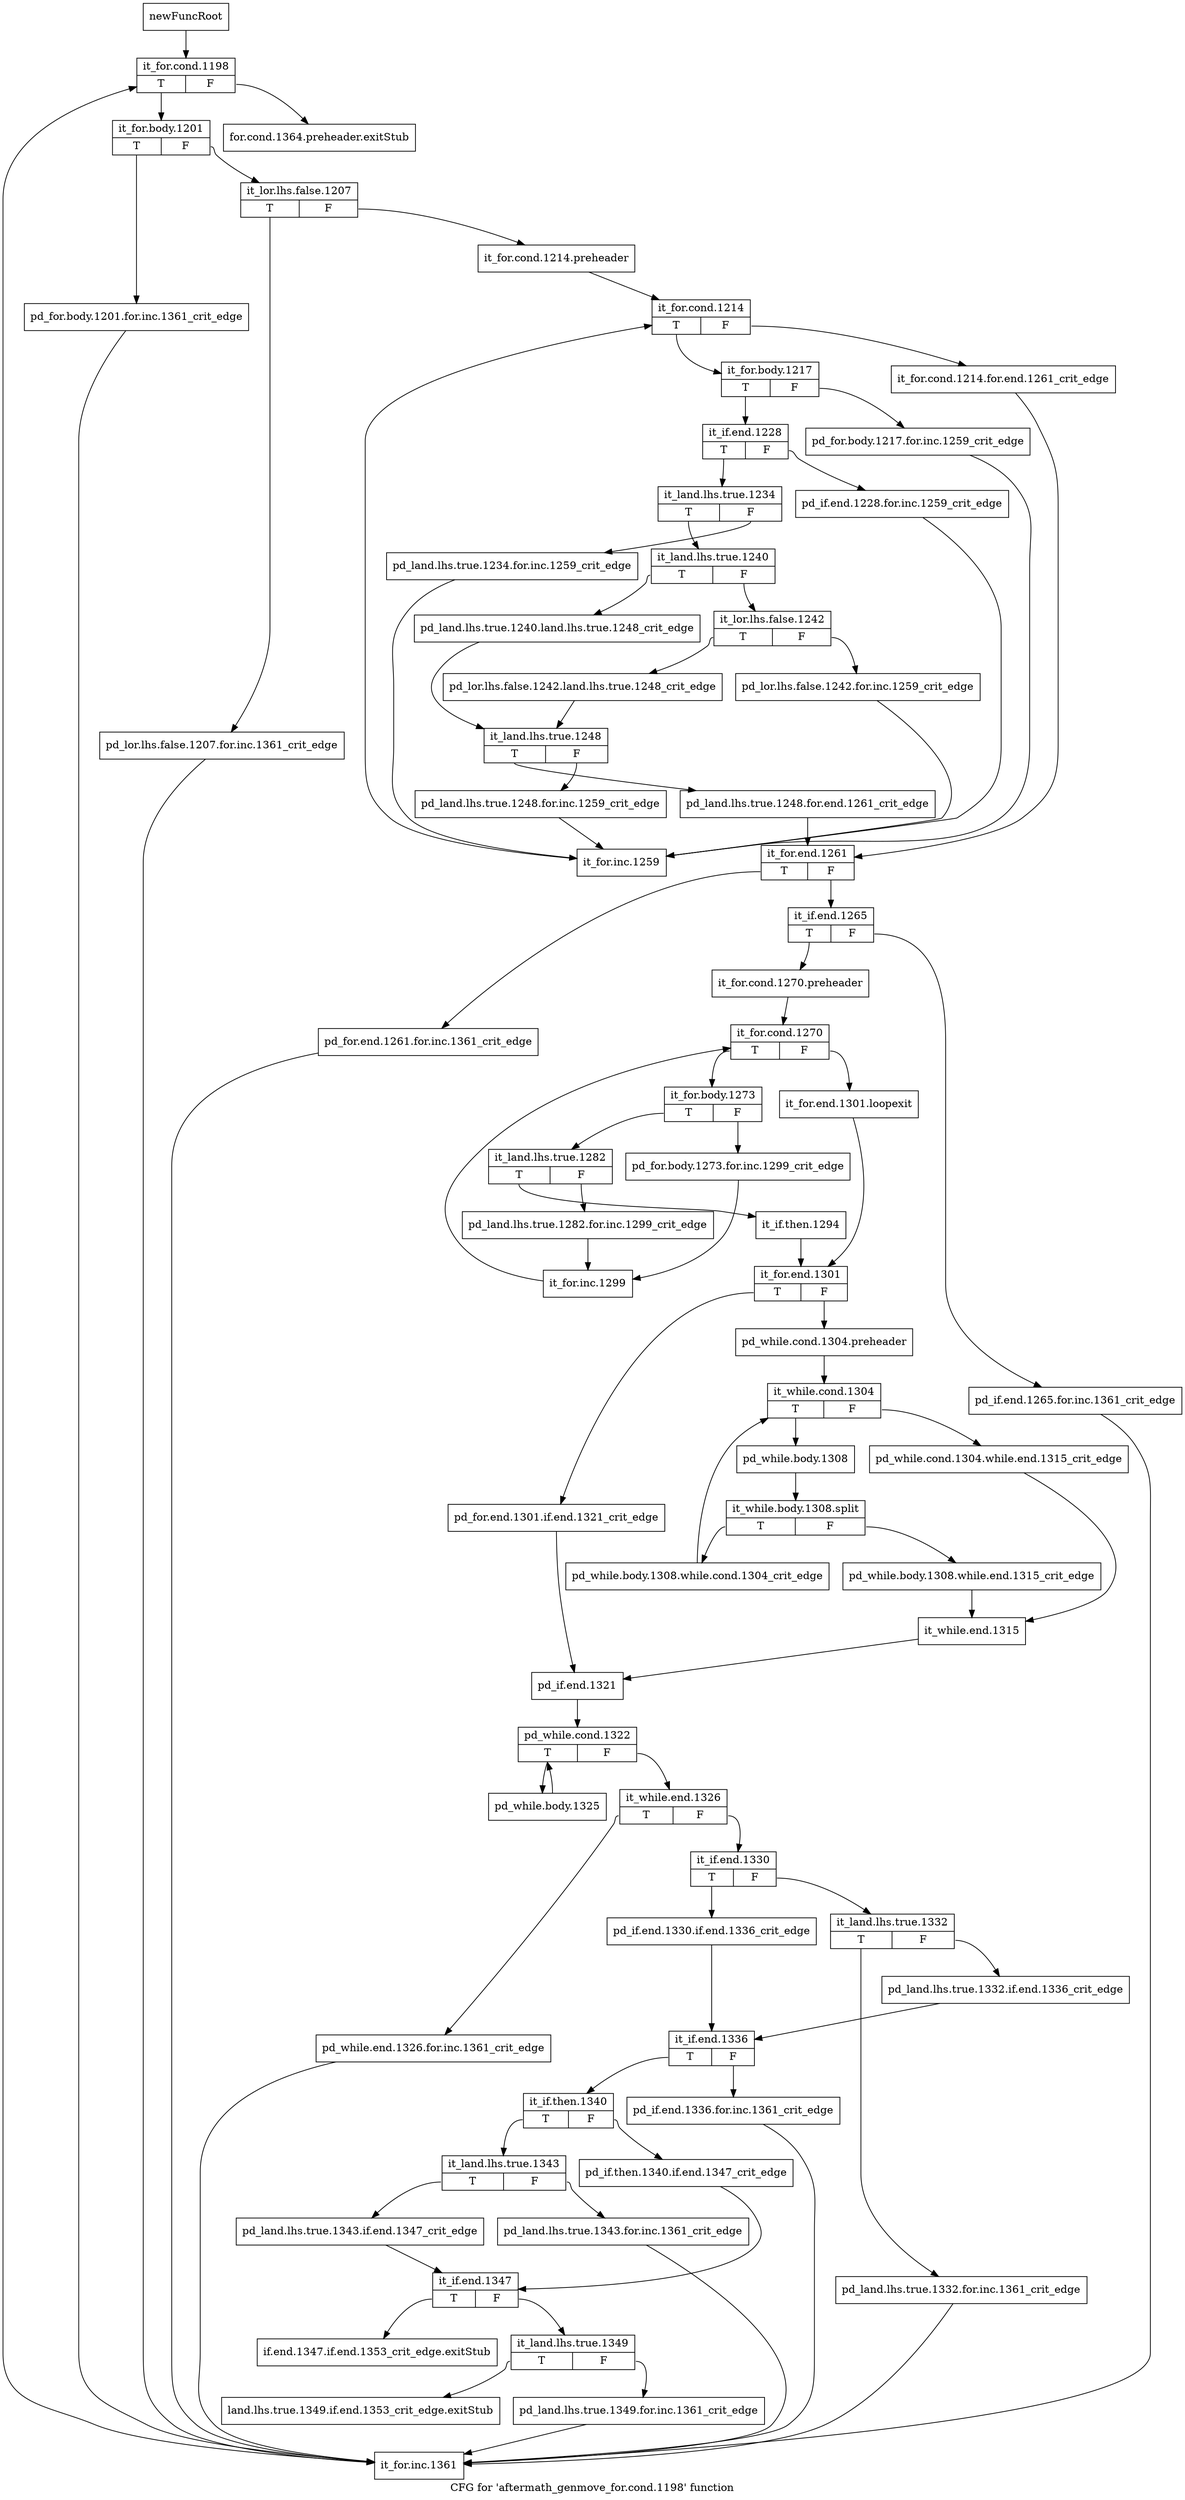 digraph "CFG for 'aftermath_genmove_for.cond.1198' function" {
	label="CFG for 'aftermath_genmove_for.cond.1198' function";

	Node0x334ed70 [shape=record,label="{newFuncRoot}"];
	Node0x334ed70 -> Node0x334eeb0;
	Node0x334edc0 [shape=record,label="{for.cond.1364.preheader.exitStub}"];
	Node0x334ee10 [shape=record,label="{if.end.1347.if.end.1353_crit_edge.exitStub}"];
	Node0x334ee60 [shape=record,label="{land.lhs.true.1349.if.end.1353_crit_edge.exitStub}"];
	Node0x334eeb0 [shape=record,label="{it_for.cond.1198|{<s0>T|<s1>F}}"];
	Node0x334eeb0:s0 -> Node0x334ef00;
	Node0x334eeb0:s1 -> Node0x334edc0;
	Node0x334ef00 [shape=record,label="{it_for.body.1201|{<s0>T|<s1>F}}"];
	Node0x334ef00:s0 -> Node0x33502b0;
	Node0x334ef00:s1 -> Node0x334ef50;
	Node0x334ef50 [shape=record,label="{it_lor.lhs.false.1207|{<s0>T|<s1>F}}"];
	Node0x334ef50:s0 -> Node0x3350260;
	Node0x334ef50:s1 -> Node0x334efa0;
	Node0x334efa0 [shape=record,label="{it_for.cond.1214.preheader}"];
	Node0x334efa0 -> Node0x334eff0;
	Node0x334eff0 [shape=record,label="{it_for.cond.1214|{<s0>T|<s1>F}}"];
	Node0x334eff0:s0 -> Node0x334f090;
	Node0x334eff0:s1 -> Node0x334f040;
	Node0x334f040 [shape=record,label="{it_for.cond.1214.for.end.1261_crit_edge}"];
	Node0x334f040 -> Node0x334f540;
	Node0x334f090 [shape=record,label="{it_for.body.1217|{<s0>T|<s1>F}}"];
	Node0x334f090:s0 -> Node0x334f130;
	Node0x334f090:s1 -> Node0x334f0e0;
	Node0x334f0e0 [shape=record,label="{pd_for.body.1217.for.inc.1259_crit_edge}"];
	Node0x334f0e0 -> Node0x334f4a0;
	Node0x334f130 [shape=record,label="{it_if.end.1228|{<s0>T|<s1>F}}"];
	Node0x334f130:s0 -> Node0x334f1d0;
	Node0x334f130:s1 -> Node0x334f180;
	Node0x334f180 [shape=record,label="{pd_if.end.1228.for.inc.1259_crit_edge}"];
	Node0x334f180 -> Node0x334f4a0;
	Node0x334f1d0 [shape=record,label="{it_land.lhs.true.1234|{<s0>T|<s1>F}}"];
	Node0x334f1d0:s0 -> Node0x334f270;
	Node0x334f1d0:s1 -> Node0x334f220;
	Node0x334f220 [shape=record,label="{pd_land.lhs.true.1234.for.inc.1259_crit_edge}"];
	Node0x334f220 -> Node0x334f4a0;
	Node0x334f270 [shape=record,label="{it_land.lhs.true.1240|{<s0>T|<s1>F}}"];
	Node0x334f270:s0 -> Node0x334f3b0;
	Node0x334f270:s1 -> Node0x334f2c0;
	Node0x334f2c0 [shape=record,label="{it_lor.lhs.false.1242|{<s0>T|<s1>F}}"];
	Node0x334f2c0:s0 -> Node0x334f360;
	Node0x334f2c0:s1 -> Node0x334f310;
	Node0x334f310 [shape=record,label="{pd_lor.lhs.false.1242.for.inc.1259_crit_edge}"];
	Node0x334f310 -> Node0x334f4a0;
	Node0x334f360 [shape=record,label="{pd_lor.lhs.false.1242.land.lhs.true.1248_crit_edge}"];
	Node0x334f360 -> Node0x334f400;
	Node0x334f3b0 [shape=record,label="{pd_land.lhs.true.1240.land.lhs.true.1248_crit_edge}"];
	Node0x334f3b0 -> Node0x334f400;
	Node0x334f400 [shape=record,label="{it_land.lhs.true.1248|{<s0>T|<s1>F}}"];
	Node0x334f400:s0 -> Node0x334f4f0;
	Node0x334f400:s1 -> Node0x334f450;
	Node0x334f450 [shape=record,label="{pd_land.lhs.true.1248.for.inc.1259_crit_edge}"];
	Node0x334f450 -> Node0x334f4a0;
	Node0x334f4a0 [shape=record,label="{it_for.inc.1259}"];
	Node0x334f4a0 -> Node0x334eff0;
	Node0x334f4f0 [shape=record,label="{pd_land.lhs.true.1248.for.end.1261_crit_edge}"];
	Node0x334f4f0 -> Node0x334f540;
	Node0x334f540 [shape=record,label="{it_for.end.1261|{<s0>T|<s1>F}}"];
	Node0x334f540:s0 -> Node0x3350210;
	Node0x334f540:s1 -> Node0x334f590;
	Node0x334f590 [shape=record,label="{it_if.end.1265|{<s0>T|<s1>F}}"];
	Node0x334f590:s0 -> Node0x334f630;
	Node0x334f590:s1 -> Node0x334f5e0;
	Node0x334f5e0 [shape=record,label="{pd_if.end.1265.for.inc.1361_crit_edge}"];
	Node0x334f5e0 -> Node0x3350300;
	Node0x334f630 [shape=record,label="{it_for.cond.1270.preheader}"];
	Node0x334f630 -> Node0x334f680;
	Node0x334f680 [shape=record,label="{it_for.cond.1270|{<s0>T|<s1>F}}"];
	Node0x334f680:s0 -> Node0x334f720;
	Node0x334f680:s1 -> Node0x334f6d0;
	Node0x334f6d0 [shape=record,label="{it_for.end.1301.loopexit}"];
	Node0x334f6d0 -> Node0x334f900;
	Node0x334f720 [shape=record,label="{it_for.body.1273|{<s0>T|<s1>F}}"];
	Node0x334f720:s0 -> Node0x334f7c0;
	Node0x334f720:s1 -> Node0x334f770;
	Node0x334f770 [shape=record,label="{pd_for.body.1273.for.inc.1299_crit_edge}"];
	Node0x334f770 -> Node0x334f860;
	Node0x334f7c0 [shape=record,label="{it_land.lhs.true.1282|{<s0>T|<s1>F}}"];
	Node0x334f7c0:s0 -> Node0x334f8b0;
	Node0x334f7c0:s1 -> Node0x334f810;
	Node0x334f810 [shape=record,label="{pd_land.lhs.true.1282.for.inc.1299_crit_edge}"];
	Node0x334f810 -> Node0x334f860;
	Node0x334f860 [shape=record,label="{it_for.inc.1299}"];
	Node0x334f860 -> Node0x334f680;
	Node0x334f8b0 [shape=record,label="{it_if.then.1294}"];
	Node0x334f8b0 -> Node0x334f900;
	Node0x334f900 [shape=record,label="{it_for.end.1301|{<s0>T|<s1>F}}"];
	Node0x334f900:s0 -> Node0x334fb80;
	Node0x334f900:s1 -> Node0x334f950;
	Node0x334f950 [shape=record,label="{pd_while.cond.1304.preheader}"];
	Node0x334f950 -> Node0x334f9a0;
	Node0x334f9a0 [shape=record,label="{it_while.cond.1304|{<s0>T|<s1>F}}"];
	Node0x334f9a0:s0 -> Node0x334fa40;
	Node0x334f9a0:s1 -> Node0x334f9f0;
	Node0x334f9f0 [shape=record,label="{pd_while.cond.1304.while.end.1315_crit_edge}"];
	Node0x334f9f0 -> Node0x334fae0;
	Node0x334fa40 [shape=record,label="{pd_while.body.1308}"];
	Node0x334fa40 -> Node0x4f1df40;
	Node0x4f1df40 [shape=record,label="{it_while.body.1308.split|{<s0>T|<s1>F}}"];
	Node0x4f1df40:s0 -> Node0x334fb30;
	Node0x4f1df40:s1 -> Node0x334fa90;
	Node0x334fa90 [shape=record,label="{pd_while.body.1308.while.end.1315_crit_edge}"];
	Node0x334fa90 -> Node0x334fae0;
	Node0x334fae0 [shape=record,label="{it_while.end.1315}"];
	Node0x334fae0 -> Node0x334fbd0;
	Node0x334fb30 [shape=record,label="{pd_while.body.1308.while.cond.1304_crit_edge}"];
	Node0x334fb30 -> Node0x334f9a0;
	Node0x334fb80 [shape=record,label="{pd_for.end.1301.if.end.1321_crit_edge}"];
	Node0x334fb80 -> Node0x334fbd0;
	Node0x334fbd0 [shape=record,label="{pd_if.end.1321}"];
	Node0x334fbd0 -> Node0x334fc20;
	Node0x334fc20 [shape=record,label="{pd_while.cond.1322|{<s0>T|<s1>F}}"];
	Node0x334fc20:s0 -> Node0x33501c0;
	Node0x334fc20:s1 -> Node0x334fc70;
	Node0x334fc70 [shape=record,label="{it_while.end.1326|{<s0>T|<s1>F}}"];
	Node0x334fc70:s0 -> Node0x3350170;
	Node0x334fc70:s1 -> Node0x334fcc0;
	Node0x334fcc0 [shape=record,label="{it_if.end.1330|{<s0>T|<s1>F}}"];
	Node0x334fcc0:s0 -> Node0x334fe00;
	Node0x334fcc0:s1 -> Node0x334fd10;
	Node0x334fd10 [shape=record,label="{it_land.lhs.true.1332|{<s0>T|<s1>F}}"];
	Node0x334fd10:s0 -> Node0x334fdb0;
	Node0x334fd10:s1 -> Node0x334fd60;
	Node0x334fd60 [shape=record,label="{pd_land.lhs.true.1332.if.end.1336_crit_edge}"];
	Node0x334fd60 -> Node0x334fe50;
	Node0x334fdb0 [shape=record,label="{pd_land.lhs.true.1332.for.inc.1361_crit_edge}"];
	Node0x334fdb0 -> Node0x3350300;
	Node0x334fe00 [shape=record,label="{pd_if.end.1330.if.end.1336_crit_edge}"];
	Node0x334fe00 -> Node0x334fe50;
	Node0x334fe50 [shape=record,label="{it_if.end.1336|{<s0>T|<s1>F}}"];
	Node0x334fe50:s0 -> Node0x334fef0;
	Node0x334fe50:s1 -> Node0x334fea0;
	Node0x334fea0 [shape=record,label="{pd_if.end.1336.for.inc.1361_crit_edge}"];
	Node0x334fea0 -> Node0x3350300;
	Node0x334fef0 [shape=record,label="{it_if.then.1340|{<s0>T|<s1>F}}"];
	Node0x334fef0:s0 -> Node0x334ff90;
	Node0x334fef0:s1 -> Node0x334ff40;
	Node0x334ff40 [shape=record,label="{pd_if.then.1340.if.end.1347_crit_edge}"];
	Node0x334ff40 -> Node0x3350080;
	Node0x334ff90 [shape=record,label="{it_land.lhs.true.1343|{<s0>T|<s1>F}}"];
	Node0x334ff90:s0 -> Node0x3350030;
	Node0x334ff90:s1 -> Node0x334ffe0;
	Node0x334ffe0 [shape=record,label="{pd_land.lhs.true.1343.for.inc.1361_crit_edge}"];
	Node0x334ffe0 -> Node0x3350300;
	Node0x3350030 [shape=record,label="{pd_land.lhs.true.1343.if.end.1347_crit_edge}"];
	Node0x3350030 -> Node0x3350080;
	Node0x3350080 [shape=record,label="{it_if.end.1347|{<s0>T|<s1>F}}"];
	Node0x3350080:s0 -> Node0x334ee10;
	Node0x3350080:s1 -> Node0x33500d0;
	Node0x33500d0 [shape=record,label="{it_land.lhs.true.1349|{<s0>T|<s1>F}}"];
	Node0x33500d0:s0 -> Node0x334ee60;
	Node0x33500d0:s1 -> Node0x3350120;
	Node0x3350120 [shape=record,label="{pd_land.lhs.true.1349.for.inc.1361_crit_edge}"];
	Node0x3350120 -> Node0x3350300;
	Node0x3350170 [shape=record,label="{pd_while.end.1326.for.inc.1361_crit_edge}"];
	Node0x3350170 -> Node0x3350300;
	Node0x33501c0 [shape=record,label="{pd_while.body.1325}"];
	Node0x33501c0 -> Node0x334fc20;
	Node0x3350210 [shape=record,label="{pd_for.end.1261.for.inc.1361_crit_edge}"];
	Node0x3350210 -> Node0x3350300;
	Node0x3350260 [shape=record,label="{pd_lor.lhs.false.1207.for.inc.1361_crit_edge}"];
	Node0x3350260 -> Node0x3350300;
	Node0x33502b0 [shape=record,label="{pd_for.body.1201.for.inc.1361_crit_edge}"];
	Node0x33502b0 -> Node0x3350300;
	Node0x3350300 [shape=record,label="{it_for.inc.1361}"];
	Node0x3350300 -> Node0x334eeb0;
}
